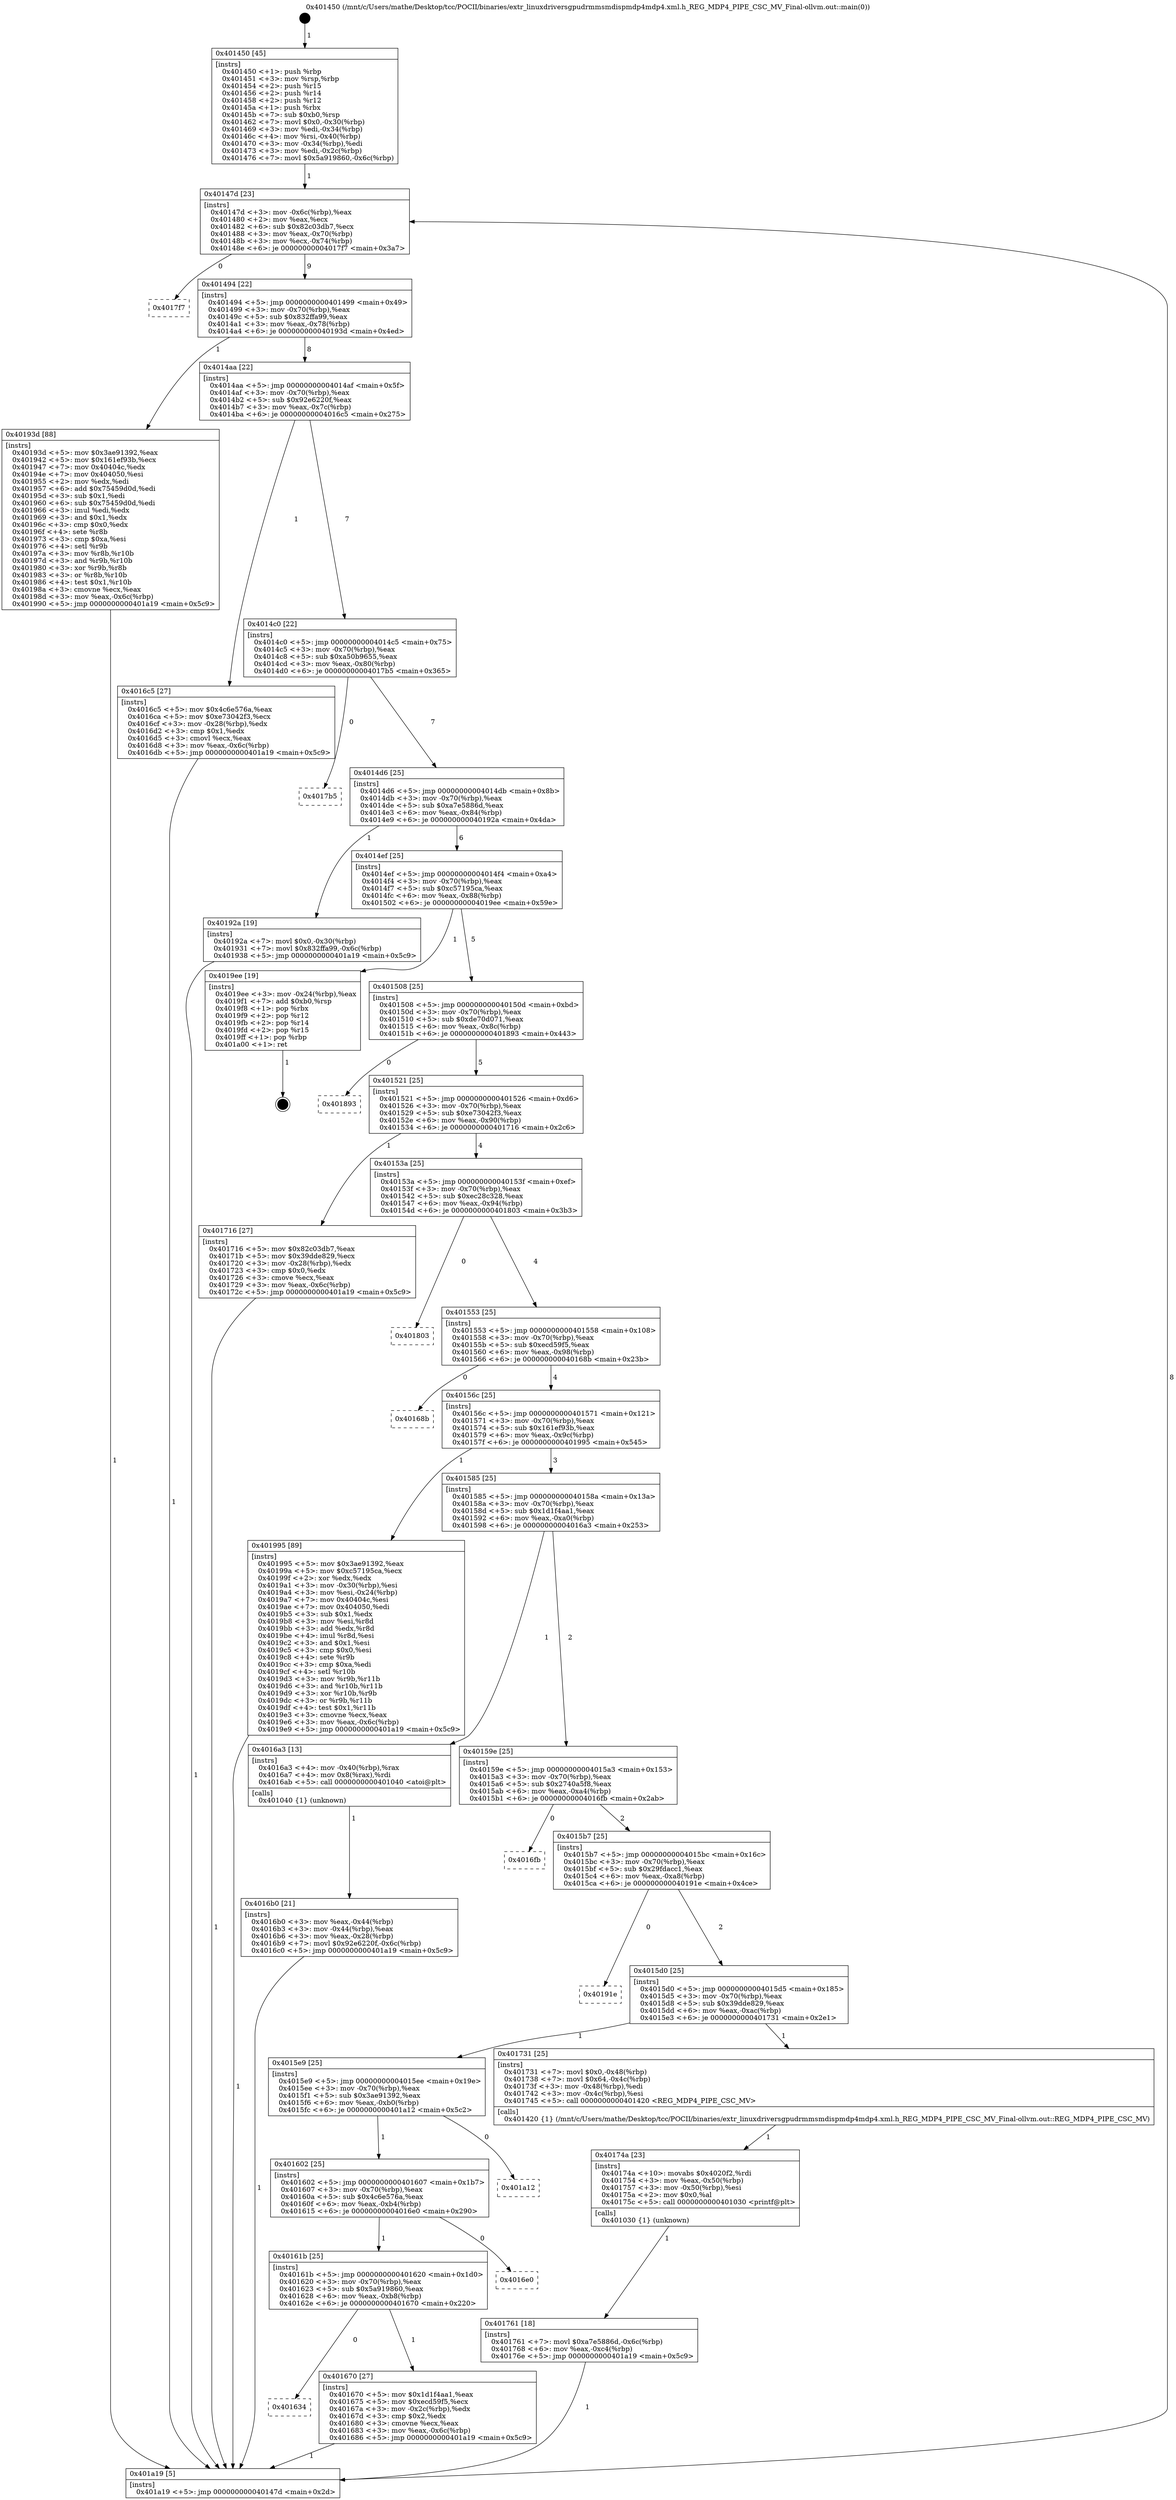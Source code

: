 digraph "0x401450" {
  label = "0x401450 (/mnt/c/Users/mathe/Desktop/tcc/POCII/binaries/extr_linuxdriversgpudrmmsmdispmdp4mdp4.xml.h_REG_MDP4_PIPE_CSC_MV_Final-ollvm.out::main(0))"
  labelloc = "t"
  node[shape=record]

  Entry [label="",width=0.3,height=0.3,shape=circle,fillcolor=black,style=filled]
  "0x40147d" [label="{
     0x40147d [23]\l
     | [instrs]\l
     &nbsp;&nbsp;0x40147d \<+3\>: mov -0x6c(%rbp),%eax\l
     &nbsp;&nbsp;0x401480 \<+2\>: mov %eax,%ecx\l
     &nbsp;&nbsp;0x401482 \<+6\>: sub $0x82c03db7,%ecx\l
     &nbsp;&nbsp;0x401488 \<+3\>: mov %eax,-0x70(%rbp)\l
     &nbsp;&nbsp;0x40148b \<+3\>: mov %ecx,-0x74(%rbp)\l
     &nbsp;&nbsp;0x40148e \<+6\>: je 00000000004017f7 \<main+0x3a7\>\l
  }"]
  "0x4017f7" [label="{
     0x4017f7\l
  }", style=dashed]
  "0x401494" [label="{
     0x401494 [22]\l
     | [instrs]\l
     &nbsp;&nbsp;0x401494 \<+5\>: jmp 0000000000401499 \<main+0x49\>\l
     &nbsp;&nbsp;0x401499 \<+3\>: mov -0x70(%rbp),%eax\l
     &nbsp;&nbsp;0x40149c \<+5\>: sub $0x832ffa99,%eax\l
     &nbsp;&nbsp;0x4014a1 \<+3\>: mov %eax,-0x78(%rbp)\l
     &nbsp;&nbsp;0x4014a4 \<+6\>: je 000000000040193d \<main+0x4ed\>\l
  }"]
  Exit [label="",width=0.3,height=0.3,shape=circle,fillcolor=black,style=filled,peripheries=2]
  "0x40193d" [label="{
     0x40193d [88]\l
     | [instrs]\l
     &nbsp;&nbsp;0x40193d \<+5\>: mov $0x3ae91392,%eax\l
     &nbsp;&nbsp;0x401942 \<+5\>: mov $0x161ef93b,%ecx\l
     &nbsp;&nbsp;0x401947 \<+7\>: mov 0x40404c,%edx\l
     &nbsp;&nbsp;0x40194e \<+7\>: mov 0x404050,%esi\l
     &nbsp;&nbsp;0x401955 \<+2\>: mov %edx,%edi\l
     &nbsp;&nbsp;0x401957 \<+6\>: add $0x75459d0d,%edi\l
     &nbsp;&nbsp;0x40195d \<+3\>: sub $0x1,%edi\l
     &nbsp;&nbsp;0x401960 \<+6\>: sub $0x75459d0d,%edi\l
     &nbsp;&nbsp;0x401966 \<+3\>: imul %edi,%edx\l
     &nbsp;&nbsp;0x401969 \<+3\>: and $0x1,%edx\l
     &nbsp;&nbsp;0x40196c \<+3\>: cmp $0x0,%edx\l
     &nbsp;&nbsp;0x40196f \<+4\>: sete %r8b\l
     &nbsp;&nbsp;0x401973 \<+3\>: cmp $0xa,%esi\l
     &nbsp;&nbsp;0x401976 \<+4\>: setl %r9b\l
     &nbsp;&nbsp;0x40197a \<+3\>: mov %r8b,%r10b\l
     &nbsp;&nbsp;0x40197d \<+3\>: and %r9b,%r10b\l
     &nbsp;&nbsp;0x401980 \<+3\>: xor %r9b,%r8b\l
     &nbsp;&nbsp;0x401983 \<+3\>: or %r8b,%r10b\l
     &nbsp;&nbsp;0x401986 \<+4\>: test $0x1,%r10b\l
     &nbsp;&nbsp;0x40198a \<+3\>: cmovne %ecx,%eax\l
     &nbsp;&nbsp;0x40198d \<+3\>: mov %eax,-0x6c(%rbp)\l
     &nbsp;&nbsp;0x401990 \<+5\>: jmp 0000000000401a19 \<main+0x5c9\>\l
  }"]
  "0x4014aa" [label="{
     0x4014aa [22]\l
     | [instrs]\l
     &nbsp;&nbsp;0x4014aa \<+5\>: jmp 00000000004014af \<main+0x5f\>\l
     &nbsp;&nbsp;0x4014af \<+3\>: mov -0x70(%rbp),%eax\l
     &nbsp;&nbsp;0x4014b2 \<+5\>: sub $0x92e6220f,%eax\l
     &nbsp;&nbsp;0x4014b7 \<+3\>: mov %eax,-0x7c(%rbp)\l
     &nbsp;&nbsp;0x4014ba \<+6\>: je 00000000004016c5 \<main+0x275\>\l
  }"]
  "0x401761" [label="{
     0x401761 [18]\l
     | [instrs]\l
     &nbsp;&nbsp;0x401761 \<+7\>: movl $0xa7e5886d,-0x6c(%rbp)\l
     &nbsp;&nbsp;0x401768 \<+6\>: mov %eax,-0xc4(%rbp)\l
     &nbsp;&nbsp;0x40176e \<+5\>: jmp 0000000000401a19 \<main+0x5c9\>\l
  }"]
  "0x4016c5" [label="{
     0x4016c5 [27]\l
     | [instrs]\l
     &nbsp;&nbsp;0x4016c5 \<+5\>: mov $0x4c6e576a,%eax\l
     &nbsp;&nbsp;0x4016ca \<+5\>: mov $0xe73042f3,%ecx\l
     &nbsp;&nbsp;0x4016cf \<+3\>: mov -0x28(%rbp),%edx\l
     &nbsp;&nbsp;0x4016d2 \<+3\>: cmp $0x1,%edx\l
     &nbsp;&nbsp;0x4016d5 \<+3\>: cmovl %ecx,%eax\l
     &nbsp;&nbsp;0x4016d8 \<+3\>: mov %eax,-0x6c(%rbp)\l
     &nbsp;&nbsp;0x4016db \<+5\>: jmp 0000000000401a19 \<main+0x5c9\>\l
  }"]
  "0x4014c0" [label="{
     0x4014c0 [22]\l
     | [instrs]\l
     &nbsp;&nbsp;0x4014c0 \<+5\>: jmp 00000000004014c5 \<main+0x75\>\l
     &nbsp;&nbsp;0x4014c5 \<+3\>: mov -0x70(%rbp),%eax\l
     &nbsp;&nbsp;0x4014c8 \<+5\>: sub $0xa50b9655,%eax\l
     &nbsp;&nbsp;0x4014cd \<+3\>: mov %eax,-0x80(%rbp)\l
     &nbsp;&nbsp;0x4014d0 \<+6\>: je 00000000004017b5 \<main+0x365\>\l
  }"]
  "0x40174a" [label="{
     0x40174a [23]\l
     | [instrs]\l
     &nbsp;&nbsp;0x40174a \<+10\>: movabs $0x4020f2,%rdi\l
     &nbsp;&nbsp;0x401754 \<+3\>: mov %eax,-0x50(%rbp)\l
     &nbsp;&nbsp;0x401757 \<+3\>: mov -0x50(%rbp),%esi\l
     &nbsp;&nbsp;0x40175a \<+2\>: mov $0x0,%al\l
     &nbsp;&nbsp;0x40175c \<+5\>: call 0000000000401030 \<printf@plt\>\l
     | [calls]\l
     &nbsp;&nbsp;0x401030 \{1\} (unknown)\l
  }"]
  "0x4017b5" [label="{
     0x4017b5\l
  }", style=dashed]
  "0x4014d6" [label="{
     0x4014d6 [25]\l
     | [instrs]\l
     &nbsp;&nbsp;0x4014d6 \<+5\>: jmp 00000000004014db \<main+0x8b\>\l
     &nbsp;&nbsp;0x4014db \<+3\>: mov -0x70(%rbp),%eax\l
     &nbsp;&nbsp;0x4014de \<+5\>: sub $0xa7e5886d,%eax\l
     &nbsp;&nbsp;0x4014e3 \<+6\>: mov %eax,-0x84(%rbp)\l
     &nbsp;&nbsp;0x4014e9 \<+6\>: je 000000000040192a \<main+0x4da\>\l
  }"]
  "0x4016b0" [label="{
     0x4016b0 [21]\l
     | [instrs]\l
     &nbsp;&nbsp;0x4016b0 \<+3\>: mov %eax,-0x44(%rbp)\l
     &nbsp;&nbsp;0x4016b3 \<+3\>: mov -0x44(%rbp),%eax\l
     &nbsp;&nbsp;0x4016b6 \<+3\>: mov %eax,-0x28(%rbp)\l
     &nbsp;&nbsp;0x4016b9 \<+7\>: movl $0x92e6220f,-0x6c(%rbp)\l
     &nbsp;&nbsp;0x4016c0 \<+5\>: jmp 0000000000401a19 \<main+0x5c9\>\l
  }"]
  "0x40192a" [label="{
     0x40192a [19]\l
     | [instrs]\l
     &nbsp;&nbsp;0x40192a \<+7\>: movl $0x0,-0x30(%rbp)\l
     &nbsp;&nbsp;0x401931 \<+7\>: movl $0x832ffa99,-0x6c(%rbp)\l
     &nbsp;&nbsp;0x401938 \<+5\>: jmp 0000000000401a19 \<main+0x5c9\>\l
  }"]
  "0x4014ef" [label="{
     0x4014ef [25]\l
     | [instrs]\l
     &nbsp;&nbsp;0x4014ef \<+5\>: jmp 00000000004014f4 \<main+0xa4\>\l
     &nbsp;&nbsp;0x4014f4 \<+3\>: mov -0x70(%rbp),%eax\l
     &nbsp;&nbsp;0x4014f7 \<+5\>: sub $0xc57195ca,%eax\l
     &nbsp;&nbsp;0x4014fc \<+6\>: mov %eax,-0x88(%rbp)\l
     &nbsp;&nbsp;0x401502 \<+6\>: je 00000000004019ee \<main+0x59e\>\l
  }"]
  "0x401450" [label="{
     0x401450 [45]\l
     | [instrs]\l
     &nbsp;&nbsp;0x401450 \<+1\>: push %rbp\l
     &nbsp;&nbsp;0x401451 \<+3\>: mov %rsp,%rbp\l
     &nbsp;&nbsp;0x401454 \<+2\>: push %r15\l
     &nbsp;&nbsp;0x401456 \<+2\>: push %r14\l
     &nbsp;&nbsp;0x401458 \<+2\>: push %r12\l
     &nbsp;&nbsp;0x40145a \<+1\>: push %rbx\l
     &nbsp;&nbsp;0x40145b \<+7\>: sub $0xb0,%rsp\l
     &nbsp;&nbsp;0x401462 \<+7\>: movl $0x0,-0x30(%rbp)\l
     &nbsp;&nbsp;0x401469 \<+3\>: mov %edi,-0x34(%rbp)\l
     &nbsp;&nbsp;0x40146c \<+4\>: mov %rsi,-0x40(%rbp)\l
     &nbsp;&nbsp;0x401470 \<+3\>: mov -0x34(%rbp),%edi\l
     &nbsp;&nbsp;0x401473 \<+3\>: mov %edi,-0x2c(%rbp)\l
     &nbsp;&nbsp;0x401476 \<+7\>: movl $0x5a919860,-0x6c(%rbp)\l
  }"]
  "0x4019ee" [label="{
     0x4019ee [19]\l
     | [instrs]\l
     &nbsp;&nbsp;0x4019ee \<+3\>: mov -0x24(%rbp),%eax\l
     &nbsp;&nbsp;0x4019f1 \<+7\>: add $0xb0,%rsp\l
     &nbsp;&nbsp;0x4019f8 \<+1\>: pop %rbx\l
     &nbsp;&nbsp;0x4019f9 \<+2\>: pop %r12\l
     &nbsp;&nbsp;0x4019fb \<+2\>: pop %r14\l
     &nbsp;&nbsp;0x4019fd \<+2\>: pop %r15\l
     &nbsp;&nbsp;0x4019ff \<+1\>: pop %rbp\l
     &nbsp;&nbsp;0x401a00 \<+1\>: ret\l
  }"]
  "0x401508" [label="{
     0x401508 [25]\l
     | [instrs]\l
     &nbsp;&nbsp;0x401508 \<+5\>: jmp 000000000040150d \<main+0xbd\>\l
     &nbsp;&nbsp;0x40150d \<+3\>: mov -0x70(%rbp),%eax\l
     &nbsp;&nbsp;0x401510 \<+5\>: sub $0xde70d071,%eax\l
     &nbsp;&nbsp;0x401515 \<+6\>: mov %eax,-0x8c(%rbp)\l
     &nbsp;&nbsp;0x40151b \<+6\>: je 0000000000401893 \<main+0x443\>\l
  }"]
  "0x401a19" [label="{
     0x401a19 [5]\l
     | [instrs]\l
     &nbsp;&nbsp;0x401a19 \<+5\>: jmp 000000000040147d \<main+0x2d\>\l
  }"]
  "0x401893" [label="{
     0x401893\l
  }", style=dashed]
  "0x401521" [label="{
     0x401521 [25]\l
     | [instrs]\l
     &nbsp;&nbsp;0x401521 \<+5\>: jmp 0000000000401526 \<main+0xd6\>\l
     &nbsp;&nbsp;0x401526 \<+3\>: mov -0x70(%rbp),%eax\l
     &nbsp;&nbsp;0x401529 \<+5\>: sub $0xe73042f3,%eax\l
     &nbsp;&nbsp;0x40152e \<+6\>: mov %eax,-0x90(%rbp)\l
     &nbsp;&nbsp;0x401534 \<+6\>: je 0000000000401716 \<main+0x2c6\>\l
  }"]
  "0x401634" [label="{
     0x401634\l
  }", style=dashed]
  "0x401716" [label="{
     0x401716 [27]\l
     | [instrs]\l
     &nbsp;&nbsp;0x401716 \<+5\>: mov $0x82c03db7,%eax\l
     &nbsp;&nbsp;0x40171b \<+5\>: mov $0x39dde829,%ecx\l
     &nbsp;&nbsp;0x401720 \<+3\>: mov -0x28(%rbp),%edx\l
     &nbsp;&nbsp;0x401723 \<+3\>: cmp $0x0,%edx\l
     &nbsp;&nbsp;0x401726 \<+3\>: cmove %ecx,%eax\l
     &nbsp;&nbsp;0x401729 \<+3\>: mov %eax,-0x6c(%rbp)\l
     &nbsp;&nbsp;0x40172c \<+5\>: jmp 0000000000401a19 \<main+0x5c9\>\l
  }"]
  "0x40153a" [label="{
     0x40153a [25]\l
     | [instrs]\l
     &nbsp;&nbsp;0x40153a \<+5\>: jmp 000000000040153f \<main+0xef\>\l
     &nbsp;&nbsp;0x40153f \<+3\>: mov -0x70(%rbp),%eax\l
     &nbsp;&nbsp;0x401542 \<+5\>: sub $0xec28c328,%eax\l
     &nbsp;&nbsp;0x401547 \<+6\>: mov %eax,-0x94(%rbp)\l
     &nbsp;&nbsp;0x40154d \<+6\>: je 0000000000401803 \<main+0x3b3\>\l
  }"]
  "0x401670" [label="{
     0x401670 [27]\l
     | [instrs]\l
     &nbsp;&nbsp;0x401670 \<+5\>: mov $0x1d1f4aa1,%eax\l
     &nbsp;&nbsp;0x401675 \<+5\>: mov $0xecd59f5,%ecx\l
     &nbsp;&nbsp;0x40167a \<+3\>: mov -0x2c(%rbp),%edx\l
     &nbsp;&nbsp;0x40167d \<+3\>: cmp $0x2,%edx\l
     &nbsp;&nbsp;0x401680 \<+3\>: cmovne %ecx,%eax\l
     &nbsp;&nbsp;0x401683 \<+3\>: mov %eax,-0x6c(%rbp)\l
     &nbsp;&nbsp;0x401686 \<+5\>: jmp 0000000000401a19 \<main+0x5c9\>\l
  }"]
  "0x401803" [label="{
     0x401803\l
  }", style=dashed]
  "0x401553" [label="{
     0x401553 [25]\l
     | [instrs]\l
     &nbsp;&nbsp;0x401553 \<+5\>: jmp 0000000000401558 \<main+0x108\>\l
     &nbsp;&nbsp;0x401558 \<+3\>: mov -0x70(%rbp),%eax\l
     &nbsp;&nbsp;0x40155b \<+5\>: sub $0xecd59f5,%eax\l
     &nbsp;&nbsp;0x401560 \<+6\>: mov %eax,-0x98(%rbp)\l
     &nbsp;&nbsp;0x401566 \<+6\>: je 000000000040168b \<main+0x23b\>\l
  }"]
  "0x40161b" [label="{
     0x40161b [25]\l
     | [instrs]\l
     &nbsp;&nbsp;0x40161b \<+5\>: jmp 0000000000401620 \<main+0x1d0\>\l
     &nbsp;&nbsp;0x401620 \<+3\>: mov -0x70(%rbp),%eax\l
     &nbsp;&nbsp;0x401623 \<+5\>: sub $0x5a919860,%eax\l
     &nbsp;&nbsp;0x401628 \<+6\>: mov %eax,-0xb8(%rbp)\l
     &nbsp;&nbsp;0x40162e \<+6\>: je 0000000000401670 \<main+0x220\>\l
  }"]
  "0x40168b" [label="{
     0x40168b\l
  }", style=dashed]
  "0x40156c" [label="{
     0x40156c [25]\l
     | [instrs]\l
     &nbsp;&nbsp;0x40156c \<+5\>: jmp 0000000000401571 \<main+0x121\>\l
     &nbsp;&nbsp;0x401571 \<+3\>: mov -0x70(%rbp),%eax\l
     &nbsp;&nbsp;0x401574 \<+5\>: sub $0x161ef93b,%eax\l
     &nbsp;&nbsp;0x401579 \<+6\>: mov %eax,-0x9c(%rbp)\l
     &nbsp;&nbsp;0x40157f \<+6\>: je 0000000000401995 \<main+0x545\>\l
  }"]
  "0x4016e0" [label="{
     0x4016e0\l
  }", style=dashed]
  "0x401995" [label="{
     0x401995 [89]\l
     | [instrs]\l
     &nbsp;&nbsp;0x401995 \<+5\>: mov $0x3ae91392,%eax\l
     &nbsp;&nbsp;0x40199a \<+5\>: mov $0xc57195ca,%ecx\l
     &nbsp;&nbsp;0x40199f \<+2\>: xor %edx,%edx\l
     &nbsp;&nbsp;0x4019a1 \<+3\>: mov -0x30(%rbp),%esi\l
     &nbsp;&nbsp;0x4019a4 \<+3\>: mov %esi,-0x24(%rbp)\l
     &nbsp;&nbsp;0x4019a7 \<+7\>: mov 0x40404c,%esi\l
     &nbsp;&nbsp;0x4019ae \<+7\>: mov 0x404050,%edi\l
     &nbsp;&nbsp;0x4019b5 \<+3\>: sub $0x1,%edx\l
     &nbsp;&nbsp;0x4019b8 \<+3\>: mov %esi,%r8d\l
     &nbsp;&nbsp;0x4019bb \<+3\>: add %edx,%r8d\l
     &nbsp;&nbsp;0x4019be \<+4\>: imul %r8d,%esi\l
     &nbsp;&nbsp;0x4019c2 \<+3\>: and $0x1,%esi\l
     &nbsp;&nbsp;0x4019c5 \<+3\>: cmp $0x0,%esi\l
     &nbsp;&nbsp;0x4019c8 \<+4\>: sete %r9b\l
     &nbsp;&nbsp;0x4019cc \<+3\>: cmp $0xa,%edi\l
     &nbsp;&nbsp;0x4019cf \<+4\>: setl %r10b\l
     &nbsp;&nbsp;0x4019d3 \<+3\>: mov %r9b,%r11b\l
     &nbsp;&nbsp;0x4019d6 \<+3\>: and %r10b,%r11b\l
     &nbsp;&nbsp;0x4019d9 \<+3\>: xor %r10b,%r9b\l
     &nbsp;&nbsp;0x4019dc \<+3\>: or %r9b,%r11b\l
     &nbsp;&nbsp;0x4019df \<+4\>: test $0x1,%r11b\l
     &nbsp;&nbsp;0x4019e3 \<+3\>: cmovne %ecx,%eax\l
     &nbsp;&nbsp;0x4019e6 \<+3\>: mov %eax,-0x6c(%rbp)\l
     &nbsp;&nbsp;0x4019e9 \<+5\>: jmp 0000000000401a19 \<main+0x5c9\>\l
  }"]
  "0x401585" [label="{
     0x401585 [25]\l
     | [instrs]\l
     &nbsp;&nbsp;0x401585 \<+5\>: jmp 000000000040158a \<main+0x13a\>\l
     &nbsp;&nbsp;0x40158a \<+3\>: mov -0x70(%rbp),%eax\l
     &nbsp;&nbsp;0x40158d \<+5\>: sub $0x1d1f4aa1,%eax\l
     &nbsp;&nbsp;0x401592 \<+6\>: mov %eax,-0xa0(%rbp)\l
     &nbsp;&nbsp;0x401598 \<+6\>: je 00000000004016a3 \<main+0x253\>\l
  }"]
  "0x401602" [label="{
     0x401602 [25]\l
     | [instrs]\l
     &nbsp;&nbsp;0x401602 \<+5\>: jmp 0000000000401607 \<main+0x1b7\>\l
     &nbsp;&nbsp;0x401607 \<+3\>: mov -0x70(%rbp),%eax\l
     &nbsp;&nbsp;0x40160a \<+5\>: sub $0x4c6e576a,%eax\l
     &nbsp;&nbsp;0x40160f \<+6\>: mov %eax,-0xb4(%rbp)\l
     &nbsp;&nbsp;0x401615 \<+6\>: je 00000000004016e0 \<main+0x290\>\l
  }"]
  "0x4016a3" [label="{
     0x4016a3 [13]\l
     | [instrs]\l
     &nbsp;&nbsp;0x4016a3 \<+4\>: mov -0x40(%rbp),%rax\l
     &nbsp;&nbsp;0x4016a7 \<+4\>: mov 0x8(%rax),%rdi\l
     &nbsp;&nbsp;0x4016ab \<+5\>: call 0000000000401040 \<atoi@plt\>\l
     | [calls]\l
     &nbsp;&nbsp;0x401040 \{1\} (unknown)\l
  }"]
  "0x40159e" [label="{
     0x40159e [25]\l
     | [instrs]\l
     &nbsp;&nbsp;0x40159e \<+5\>: jmp 00000000004015a3 \<main+0x153\>\l
     &nbsp;&nbsp;0x4015a3 \<+3\>: mov -0x70(%rbp),%eax\l
     &nbsp;&nbsp;0x4015a6 \<+5\>: sub $0x2740a5f8,%eax\l
     &nbsp;&nbsp;0x4015ab \<+6\>: mov %eax,-0xa4(%rbp)\l
     &nbsp;&nbsp;0x4015b1 \<+6\>: je 00000000004016fb \<main+0x2ab\>\l
  }"]
  "0x401a12" [label="{
     0x401a12\l
  }", style=dashed]
  "0x4016fb" [label="{
     0x4016fb\l
  }", style=dashed]
  "0x4015b7" [label="{
     0x4015b7 [25]\l
     | [instrs]\l
     &nbsp;&nbsp;0x4015b7 \<+5\>: jmp 00000000004015bc \<main+0x16c\>\l
     &nbsp;&nbsp;0x4015bc \<+3\>: mov -0x70(%rbp),%eax\l
     &nbsp;&nbsp;0x4015bf \<+5\>: sub $0x29fdacc1,%eax\l
     &nbsp;&nbsp;0x4015c4 \<+6\>: mov %eax,-0xa8(%rbp)\l
     &nbsp;&nbsp;0x4015ca \<+6\>: je 000000000040191e \<main+0x4ce\>\l
  }"]
  "0x4015e9" [label="{
     0x4015e9 [25]\l
     | [instrs]\l
     &nbsp;&nbsp;0x4015e9 \<+5\>: jmp 00000000004015ee \<main+0x19e\>\l
     &nbsp;&nbsp;0x4015ee \<+3\>: mov -0x70(%rbp),%eax\l
     &nbsp;&nbsp;0x4015f1 \<+5\>: sub $0x3ae91392,%eax\l
     &nbsp;&nbsp;0x4015f6 \<+6\>: mov %eax,-0xb0(%rbp)\l
     &nbsp;&nbsp;0x4015fc \<+6\>: je 0000000000401a12 \<main+0x5c2\>\l
  }"]
  "0x40191e" [label="{
     0x40191e\l
  }", style=dashed]
  "0x4015d0" [label="{
     0x4015d0 [25]\l
     | [instrs]\l
     &nbsp;&nbsp;0x4015d0 \<+5\>: jmp 00000000004015d5 \<main+0x185\>\l
     &nbsp;&nbsp;0x4015d5 \<+3\>: mov -0x70(%rbp),%eax\l
     &nbsp;&nbsp;0x4015d8 \<+5\>: sub $0x39dde829,%eax\l
     &nbsp;&nbsp;0x4015dd \<+6\>: mov %eax,-0xac(%rbp)\l
     &nbsp;&nbsp;0x4015e3 \<+6\>: je 0000000000401731 \<main+0x2e1\>\l
  }"]
  "0x401731" [label="{
     0x401731 [25]\l
     | [instrs]\l
     &nbsp;&nbsp;0x401731 \<+7\>: movl $0x0,-0x48(%rbp)\l
     &nbsp;&nbsp;0x401738 \<+7\>: movl $0x64,-0x4c(%rbp)\l
     &nbsp;&nbsp;0x40173f \<+3\>: mov -0x48(%rbp),%edi\l
     &nbsp;&nbsp;0x401742 \<+3\>: mov -0x4c(%rbp),%esi\l
     &nbsp;&nbsp;0x401745 \<+5\>: call 0000000000401420 \<REG_MDP4_PIPE_CSC_MV\>\l
     | [calls]\l
     &nbsp;&nbsp;0x401420 \{1\} (/mnt/c/Users/mathe/Desktop/tcc/POCII/binaries/extr_linuxdriversgpudrmmsmdispmdp4mdp4.xml.h_REG_MDP4_PIPE_CSC_MV_Final-ollvm.out::REG_MDP4_PIPE_CSC_MV)\l
  }"]
  Entry -> "0x401450" [label=" 1"]
  "0x40147d" -> "0x4017f7" [label=" 0"]
  "0x40147d" -> "0x401494" [label=" 9"]
  "0x4019ee" -> Exit [label=" 1"]
  "0x401494" -> "0x40193d" [label=" 1"]
  "0x401494" -> "0x4014aa" [label=" 8"]
  "0x401995" -> "0x401a19" [label=" 1"]
  "0x4014aa" -> "0x4016c5" [label=" 1"]
  "0x4014aa" -> "0x4014c0" [label=" 7"]
  "0x40193d" -> "0x401a19" [label=" 1"]
  "0x4014c0" -> "0x4017b5" [label=" 0"]
  "0x4014c0" -> "0x4014d6" [label=" 7"]
  "0x40192a" -> "0x401a19" [label=" 1"]
  "0x4014d6" -> "0x40192a" [label=" 1"]
  "0x4014d6" -> "0x4014ef" [label=" 6"]
  "0x401761" -> "0x401a19" [label=" 1"]
  "0x4014ef" -> "0x4019ee" [label=" 1"]
  "0x4014ef" -> "0x401508" [label=" 5"]
  "0x40174a" -> "0x401761" [label=" 1"]
  "0x401508" -> "0x401893" [label=" 0"]
  "0x401508" -> "0x401521" [label=" 5"]
  "0x401731" -> "0x40174a" [label=" 1"]
  "0x401521" -> "0x401716" [label=" 1"]
  "0x401521" -> "0x40153a" [label=" 4"]
  "0x401716" -> "0x401a19" [label=" 1"]
  "0x40153a" -> "0x401803" [label=" 0"]
  "0x40153a" -> "0x401553" [label=" 4"]
  "0x4016c5" -> "0x401a19" [label=" 1"]
  "0x401553" -> "0x40168b" [label=" 0"]
  "0x401553" -> "0x40156c" [label=" 4"]
  "0x4016a3" -> "0x4016b0" [label=" 1"]
  "0x40156c" -> "0x401995" [label=" 1"]
  "0x40156c" -> "0x401585" [label=" 3"]
  "0x401a19" -> "0x40147d" [label=" 8"]
  "0x401585" -> "0x4016a3" [label=" 1"]
  "0x401585" -> "0x40159e" [label=" 2"]
  "0x401670" -> "0x401a19" [label=" 1"]
  "0x40159e" -> "0x4016fb" [label=" 0"]
  "0x40159e" -> "0x4015b7" [label=" 2"]
  "0x40161b" -> "0x401634" [label=" 0"]
  "0x4015b7" -> "0x40191e" [label=" 0"]
  "0x4015b7" -> "0x4015d0" [label=" 2"]
  "0x4016b0" -> "0x401a19" [label=" 1"]
  "0x4015d0" -> "0x401731" [label=" 1"]
  "0x4015d0" -> "0x4015e9" [label=" 1"]
  "0x40161b" -> "0x401670" [label=" 1"]
  "0x4015e9" -> "0x401a12" [label=" 0"]
  "0x4015e9" -> "0x401602" [label=" 1"]
  "0x401450" -> "0x40147d" [label=" 1"]
  "0x401602" -> "0x4016e0" [label=" 0"]
  "0x401602" -> "0x40161b" [label=" 1"]
}
